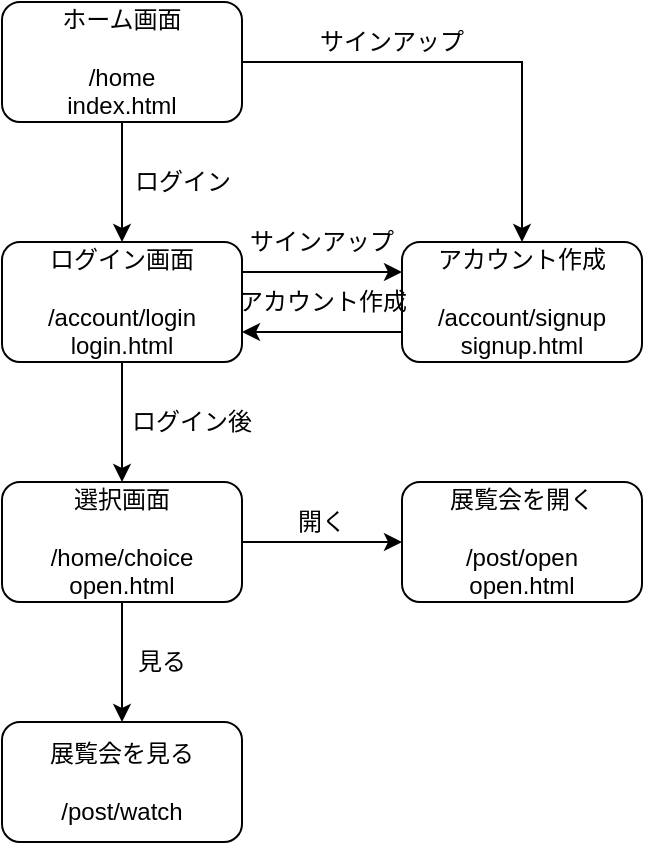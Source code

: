 <mxfile version="15.1.4" type="github">
  <diagram id="xssXxt2NALtNpCth1jgs" name="Page-1">
    <mxGraphModel dx="1038" dy="579" grid="1" gridSize="10" guides="1" tooltips="1" connect="1" arrows="1" fold="1" page="1" pageScale="1" pageWidth="827" pageHeight="1169" math="0" shadow="0">
      <root>
        <mxCell id="0" />
        <mxCell id="1" parent="0" />
        <mxCell id="UdGI6lKLNlcyH2O-RLPg-4" style="edgeStyle=orthogonalEdgeStyle;rounded=0;orthogonalLoop=1;jettySize=auto;html=1;entryX=0.5;entryY=0;entryDx=0;entryDy=0;" parent="1" source="UdGI6lKLNlcyH2O-RLPg-1" target="UdGI6lKLNlcyH2O-RLPg-3" edge="1">
          <mxGeometry relative="1" as="geometry" />
        </mxCell>
        <mxCell id="UdGI6lKLNlcyH2O-RLPg-7" style="edgeStyle=orthogonalEdgeStyle;rounded=0;orthogonalLoop=1;jettySize=auto;html=1;entryX=0.5;entryY=0;entryDx=0;entryDy=0;" parent="1" source="UdGI6lKLNlcyH2O-RLPg-1" target="UdGI6lKLNlcyH2O-RLPg-6" edge="1">
          <mxGeometry relative="1" as="geometry">
            <mxPoint x="300" y="150" as="targetPoint" />
          </mxGeometry>
        </mxCell>
        <mxCell id="UdGI6lKLNlcyH2O-RLPg-1" value="ホーム画面&lt;br&gt;&lt;br&gt;/home&lt;br&gt;index.html" style="rounded=1;whiteSpace=wrap;html=1;" parent="1" vertex="1">
          <mxGeometry x="40" y="40" width="120" height="60" as="geometry" />
        </mxCell>
        <mxCell id="UdGI6lKLNlcyH2O-RLPg-12" style="edgeStyle=orthogonalEdgeStyle;rounded=0;orthogonalLoop=1;jettySize=auto;html=1;entryX=0.5;entryY=0;entryDx=0;entryDy=0;" parent="1" source="UdGI6lKLNlcyH2O-RLPg-3" target="UdGI6lKLNlcyH2O-RLPg-11" edge="1">
          <mxGeometry relative="1" as="geometry" />
        </mxCell>
        <mxCell id="fO4ey00DK4EXbK0JById-3" style="edgeStyle=orthogonalEdgeStyle;rounded=0;orthogonalLoop=1;jettySize=auto;html=1;exitX=1;exitY=0.25;exitDx=0;exitDy=0;entryX=0;entryY=0.25;entryDx=0;entryDy=0;startArrow=none;startFill=0;" edge="1" parent="1" source="UdGI6lKLNlcyH2O-RLPg-3" target="UdGI6lKLNlcyH2O-RLPg-6">
          <mxGeometry relative="1" as="geometry" />
        </mxCell>
        <mxCell id="UdGI6lKLNlcyH2O-RLPg-3" value="ログイン画面&lt;br&gt;&lt;br&gt;/account/login&lt;br&gt;login.html" style="rounded=1;whiteSpace=wrap;html=1;" parent="1" vertex="1">
          <mxGeometry x="40" y="160" width="120" height="60" as="geometry" />
        </mxCell>
        <mxCell id="UdGI6lKLNlcyH2O-RLPg-5" value="ログイン" style="text;html=1;align=center;verticalAlign=middle;resizable=0;points=[];autosize=1;strokeColor=none;fillColor=none;" parent="1" vertex="1">
          <mxGeometry x="100" y="120" width="60" height="20" as="geometry" />
        </mxCell>
        <mxCell id="fO4ey00DK4EXbK0JById-4" style="edgeStyle=orthogonalEdgeStyle;rounded=0;orthogonalLoop=1;jettySize=auto;html=1;exitX=0;exitY=0.75;exitDx=0;exitDy=0;entryX=1;entryY=0.75;entryDx=0;entryDy=0;startArrow=none;startFill=0;" edge="1" parent="1" source="UdGI6lKLNlcyH2O-RLPg-6" target="UdGI6lKLNlcyH2O-RLPg-3">
          <mxGeometry relative="1" as="geometry" />
        </mxCell>
        <mxCell id="UdGI6lKLNlcyH2O-RLPg-6" value="アカウント作成&lt;br&gt;&lt;br&gt;/account/signup&lt;br&gt;signup.html" style="rounded=1;whiteSpace=wrap;html=1;" parent="1" vertex="1">
          <mxGeometry x="240" y="160" width="120" height="60" as="geometry" />
        </mxCell>
        <mxCell id="UdGI6lKLNlcyH2O-RLPg-8" value="サインアップ" style="text;html=1;strokeColor=none;fillColor=none;align=center;verticalAlign=middle;whiteSpace=wrap;rounded=0;" parent="1" vertex="1">
          <mxGeometry x="190" y="50" width="90" height="20" as="geometry" />
        </mxCell>
        <mxCell id="UdGI6lKLNlcyH2O-RLPg-10" value="サインアップ" style="text;html=1;strokeColor=none;fillColor=none;align=center;verticalAlign=middle;whiteSpace=wrap;rounded=0;" parent="1" vertex="1">
          <mxGeometry x="160" y="150" width="80" height="20" as="geometry" />
        </mxCell>
        <mxCell id="UdGI6lKLNlcyH2O-RLPg-18" style="edgeStyle=orthogonalEdgeStyle;rounded=0;orthogonalLoop=1;jettySize=auto;html=1;entryX=0;entryY=0.5;entryDx=0;entryDy=0;" parent="1" source="UdGI6lKLNlcyH2O-RLPg-11" target="UdGI6lKLNlcyH2O-RLPg-17" edge="1">
          <mxGeometry relative="1" as="geometry" />
        </mxCell>
        <mxCell id="UdGI6lKLNlcyH2O-RLPg-19" style="edgeStyle=orthogonalEdgeStyle;rounded=0;orthogonalLoop=1;jettySize=auto;html=1;entryX=0.5;entryY=0;entryDx=0;entryDy=0;" parent="1" source="UdGI6lKLNlcyH2O-RLPg-11" target="UdGI6lKLNlcyH2O-RLPg-16" edge="1">
          <mxGeometry relative="1" as="geometry" />
        </mxCell>
        <mxCell id="UdGI6lKLNlcyH2O-RLPg-11" value="選択画面&lt;br&gt;&lt;br&gt;/home/choice&lt;br&gt;open.html" style="rounded=1;whiteSpace=wrap;html=1;" parent="1" vertex="1">
          <mxGeometry x="40" y="280" width="120" height="60" as="geometry" />
        </mxCell>
        <mxCell id="UdGI6lKLNlcyH2O-RLPg-14" value="ログイン後" style="text;html=1;strokeColor=none;fillColor=none;align=center;verticalAlign=middle;whiteSpace=wrap;rounded=0;" parent="1" vertex="1">
          <mxGeometry x="100" y="240" width="70" height="20" as="geometry" />
        </mxCell>
        <mxCell id="UdGI6lKLNlcyH2O-RLPg-16" value="展覧会を見る&lt;br&gt;&lt;br&gt;/post/watch&lt;br&gt;" style="rounded=1;whiteSpace=wrap;html=1;" parent="1" vertex="1">
          <mxGeometry x="40" y="400" width="120" height="60" as="geometry" />
        </mxCell>
        <mxCell id="UdGI6lKLNlcyH2O-RLPg-17" value="展覧会を開く&lt;br&gt;&lt;br&gt;/post/open&lt;br&gt;open.html" style="rounded=1;whiteSpace=wrap;html=1;" parent="1" vertex="1">
          <mxGeometry x="240" y="280" width="120" height="60" as="geometry" />
        </mxCell>
        <mxCell id="UdGI6lKLNlcyH2O-RLPg-20" value="開く" style="text;html=1;strokeColor=none;fillColor=none;align=center;verticalAlign=middle;whiteSpace=wrap;rounded=0;" parent="1" vertex="1">
          <mxGeometry x="180" y="290" width="40" height="20" as="geometry" />
        </mxCell>
        <mxCell id="UdGI6lKLNlcyH2O-RLPg-21" value="見る" style="text;html=1;strokeColor=none;fillColor=none;align=center;verticalAlign=middle;whiteSpace=wrap;rounded=0;" parent="1" vertex="1">
          <mxGeometry x="100" y="360" width="40" height="20" as="geometry" />
        </mxCell>
        <mxCell id="fO4ey00DK4EXbK0JById-5" value="アカウント作成" style="text;html=1;strokeColor=none;fillColor=none;align=center;verticalAlign=middle;whiteSpace=wrap;rounded=0;" vertex="1" parent="1">
          <mxGeometry x="153.5" y="180" width="93" height="20" as="geometry" />
        </mxCell>
      </root>
    </mxGraphModel>
  </diagram>
</mxfile>
